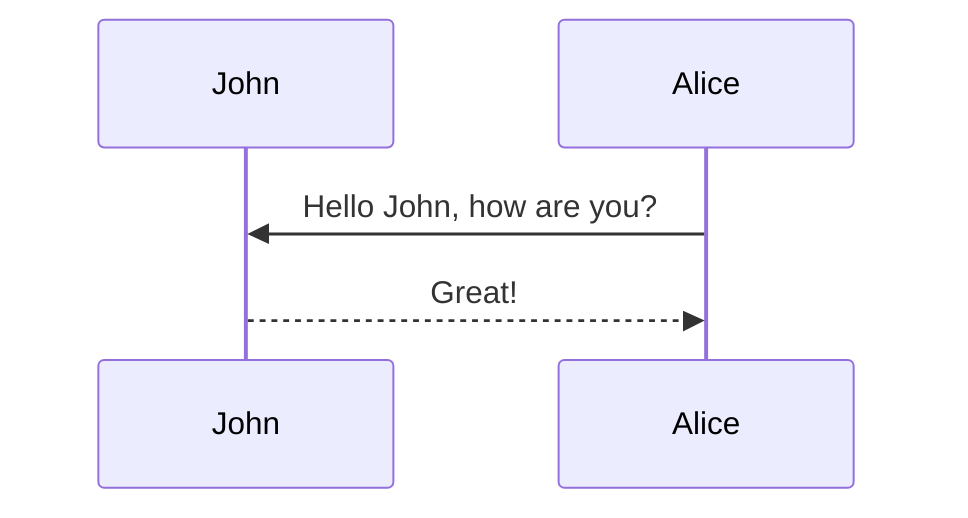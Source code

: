 sequenceDiagram
    participant John
    participant Alice
    Alice->>John: Hello John, how are you?
    John-->>Alice: Great!